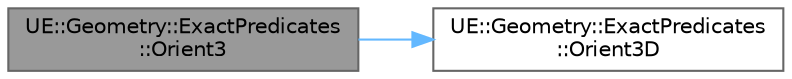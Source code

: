 digraph "UE::Geometry::ExactPredicates::Orient3"
{
 // INTERACTIVE_SVG=YES
 // LATEX_PDF_SIZE
  bgcolor="transparent";
  edge [fontname=Helvetica,fontsize=10,labelfontname=Helvetica,labelfontsize=10];
  node [fontname=Helvetica,fontsize=10,shape=box,height=0.2,width=0.4];
  rankdir="LR";
  Node1 [id="Node000001",label="UE::Geometry::ExactPredicates\l::Orient3",height=0.2,width=0.4,color="gray40", fillcolor="grey60", style="filled", fontcolor="black",tooltip="TVector-only version that can run in float or double."];
  Node1 -> Node2 [id="edge1_Node000001_Node000002",color="steelblue1",style="solid",tooltip=" "];
  Node2 [id="Node000002",label="UE::Geometry::ExactPredicates\l::Orient3D",height=0.2,width=0.4,color="grey40", fillcolor="white", style="filled",URL="$d8/d6f/namespaceUE_1_1Geometry_1_1ExactPredicates.html#ad46a5c4512cdc142f62612429ceb6223",tooltip=" "];
}
